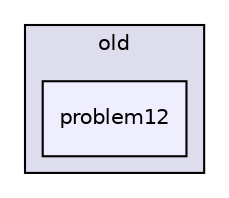 digraph "C:/Users/Ayo/Desktop/jenes 2.0/src/jenes/tutorials/old/problem12" {
  compound=true
  node [ fontsize="10", fontname="Helvetica"];
  edge [ labelfontsize="10", labelfontname="Helvetica"];
  subgraph clusterdir_ef30465ad283d2c9261a48472e49d20d {
    graph [ bgcolor="#ddddee", pencolor="black", label="old" fontname="Helvetica", fontsize="10", URL="dir_ef30465ad283d2c9261a48472e49d20d.html"]
  dir_e782898a89b8eac2e6194b3ccf12c1a7 [shape=box, label="problem12", style="filled", fillcolor="#eeeeff", pencolor="black", URL="dir_e782898a89b8eac2e6194b3ccf12c1a7.html"];
  }
}
